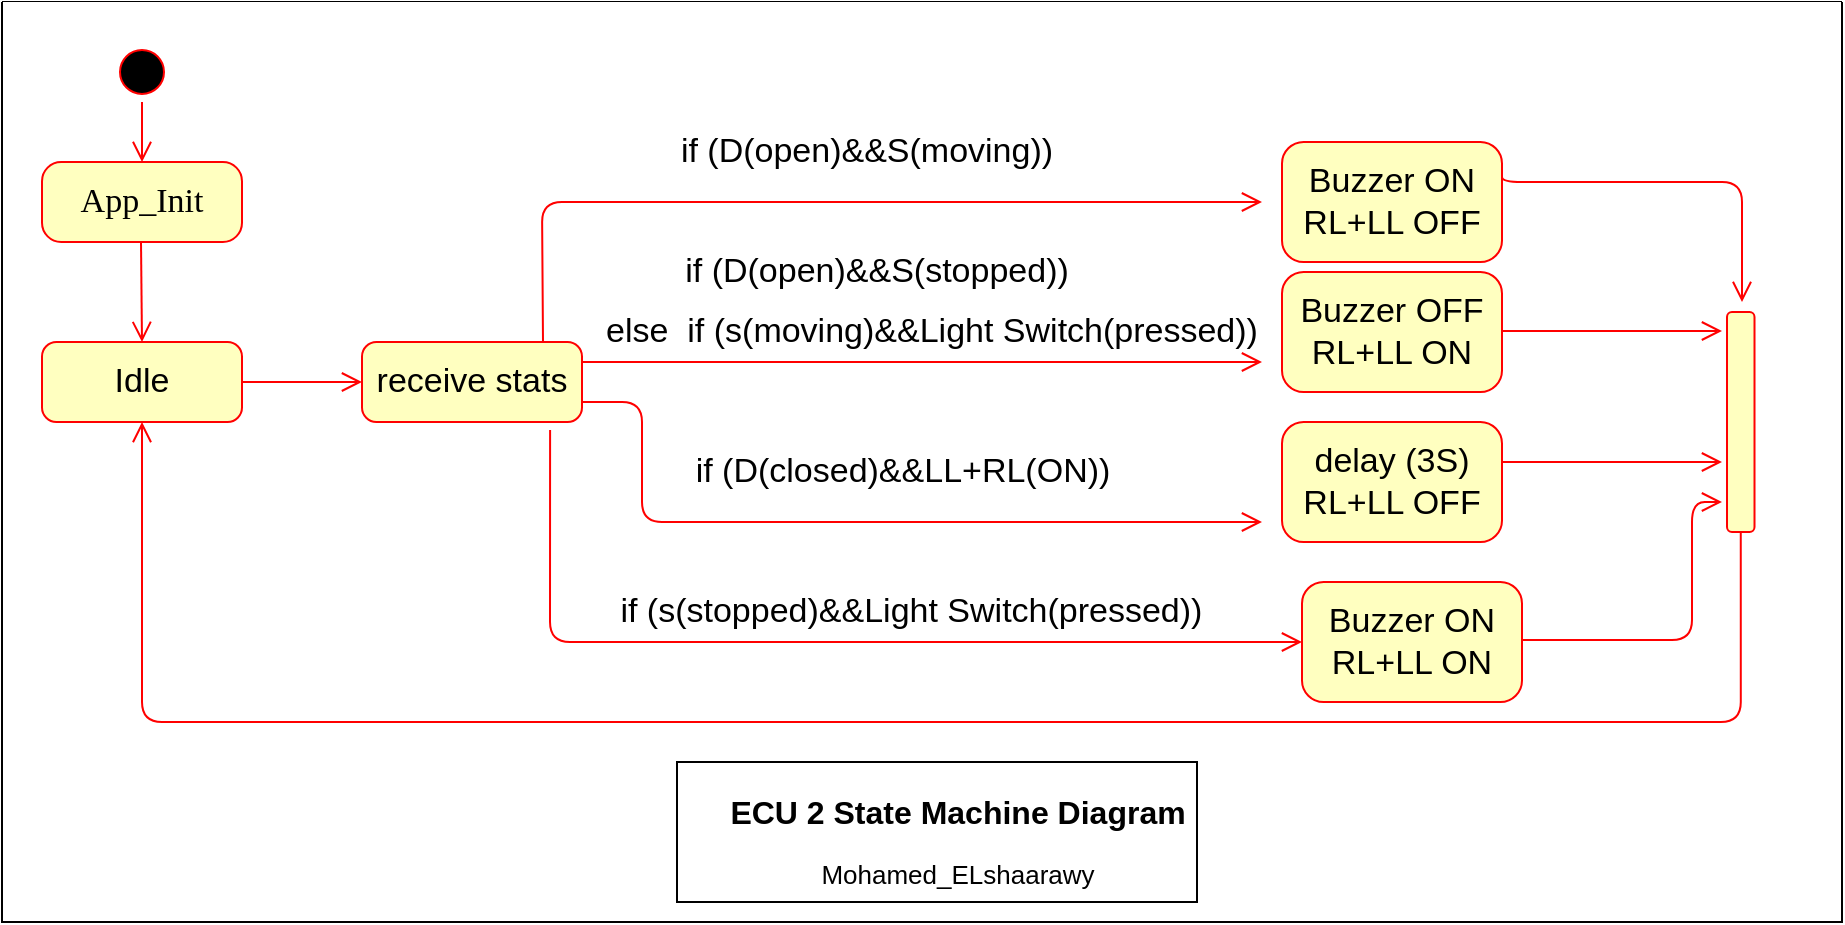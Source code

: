 <mxfile version="20.8.16" type="device"><diagram name="Page-1" id="58cdce13-f638-feb5-8d6f-7d28b1aa9fa0"><mxGraphModel dx="1098" dy="1678" grid="1" gridSize="10" guides="1" tooltips="1" connect="1" arrows="1" fold="1" page="1" pageScale="1" pageWidth="1100" pageHeight="850" background="none" math="0" shadow="0"><root><mxCell id="0"/><mxCell id="1" parent="0"/><mxCell id="mRULHAlaXm56EPgn7W3w-25" value="" style="swimlane;startSize=0;fontSize=17;swimlaneFillColor=default;" vertex="1" parent="1"><mxGeometry x="80" y="-40" width="920" height="460" as="geometry"><mxRectangle x="80" y="-40" width="50" height="40" as="alternateBounds"/></mxGeometry></mxCell><mxCell id="mRULHAlaXm56EPgn7W3w-20" value="" style="rounded=0;whiteSpace=wrap;html=1;fontSize=15;fontColor=#000000;" vertex="1" parent="mRULHAlaXm56EPgn7W3w-25"><mxGeometry x="337.5" y="380" width="260" height="70" as="geometry"/></mxCell><mxCell id="mRULHAlaXm56EPgn7W3w-21" value="&lt;font style=&quot;font-size: 16px;&quot;&gt;&lt;b&gt;ECU 2 State Machine Diagram&lt;/b&gt;&lt;/font&gt;" style="text;html=1;strokeColor=none;fillColor=none;align=center;verticalAlign=middle;whiteSpace=wrap;rounded=0;fontSize=15;fontColor=#000000;" vertex="1" parent="mRULHAlaXm56EPgn7W3w-25"><mxGeometry x="357.5" y="390" width="240" height="30" as="geometry"/></mxCell><mxCell id="mRULHAlaXm56EPgn7W3w-22" value="&lt;font style=&quot;font-size: 13px;&quot;&gt;Mohamed_ELshaarawy&lt;/font&gt;" style="text;html=1;strokeColor=none;fillColor=none;align=center;verticalAlign=middle;whiteSpace=wrap;rounded=0;fontSize=16;fontColor=#000000;" vertex="1" parent="mRULHAlaXm56EPgn7W3w-25"><mxGeometry x="402.5" y="420" width="150" height="30" as="geometry"/></mxCell><mxCell id="mRULHAlaXm56EPgn7W3w-71" value="" style="ellipse;html=1;shape=startState;fillColor=#000000;strokeColor=#ff0000;rounded=1;shadow=0;comic=0;labelBackgroundColor=none;fontFamily=Verdana;fontSize=12;fontColor=#000000;align=center;direction=south;" vertex="1" parent="mRULHAlaXm56EPgn7W3w-25"><mxGeometry x="55" y="20" width="30" height="30" as="geometry"/></mxCell><mxCell id="mRULHAlaXm56EPgn7W3w-72" value="&lt;span style=&quot;font-size: 17px;&quot;&gt;App_Init&lt;/span&gt;" style="rounded=1;whiteSpace=wrap;html=1;arcSize=24;fillColor=#ffffc0;strokeColor=#ff0000;shadow=0;comic=0;labelBackgroundColor=none;fontFamily=Verdana;fontSize=12;fontColor=#000000;align=center;" vertex="1" parent="mRULHAlaXm56EPgn7W3w-25"><mxGeometry x="20" y="80" width="100" height="40" as="geometry"/></mxCell><mxCell id="mRULHAlaXm56EPgn7W3w-73" style="edgeStyle=orthogonalEdgeStyle;html=1;labelBackgroundColor=none;endArrow=open;endSize=8;strokeColor=#ff0000;fontFamily=Verdana;fontSize=12;align=left;" edge="1" parent="mRULHAlaXm56EPgn7W3w-25" source="mRULHAlaXm56EPgn7W3w-71" target="mRULHAlaXm56EPgn7W3w-72"><mxGeometry relative="1" as="geometry"/></mxCell><mxCell id="mRULHAlaXm56EPgn7W3w-74" style="edgeStyle=elbowEdgeStyle;html=1;labelBackgroundColor=none;endArrow=open;endSize=8;strokeColor=#ff0000;fontFamily=Verdana;fontSize=12;align=left;exitX=0.25;exitY=1;" edge="1" parent="mRULHAlaXm56EPgn7W3w-25"><mxGeometry relative="1" as="geometry"><mxPoint x="69.5" y="120" as="sourcePoint"/><mxPoint x="70" y="170" as="targetPoint"/></mxGeometry></mxCell><mxCell id="mRULHAlaXm56EPgn7W3w-75" value="Idle" style="rounded=1;whiteSpace=wrap;html=1;arcSize=18;fontColor=#000000;fillColor=#ffffc0;strokeColor=#ff0000;fontSize=17;" vertex="1" parent="mRULHAlaXm56EPgn7W3w-25"><mxGeometry x="20" y="170" width="100" height="40" as="geometry"/></mxCell><mxCell id="mRULHAlaXm56EPgn7W3w-76" style="edgeStyle=orthogonalEdgeStyle;html=1;labelBackgroundColor=none;endArrow=open;endSize=8;strokeColor=#ff0000;fontFamily=Verdana;fontSize=12;align=left;" edge="1" parent="mRULHAlaXm56EPgn7W3w-25"><mxGeometry relative="1" as="geometry"><mxPoint x="120" y="190" as="sourcePoint"/><mxPoint x="180" y="190" as="targetPoint"/><Array as="points"><mxPoint x="155" y="190"/></Array></mxGeometry></mxCell><mxCell id="mRULHAlaXm56EPgn7W3w-77" value="receive stats" style="rounded=1;whiteSpace=wrap;html=1;arcSize=18;fontColor=#000000;fillColor=#ffffc0;strokeColor=#ff0000;fontSize=17;" vertex="1" parent="mRULHAlaXm56EPgn7W3w-25"><mxGeometry x="180" y="170" width="110" height="40" as="geometry"/></mxCell><mxCell id="mRULHAlaXm56EPgn7W3w-78" style="edgeStyle=elbowEdgeStyle;html=1;labelBackgroundColor=none;endArrow=open;endSize=8;strokeColor=#ff0000;fontFamily=Verdana;fontSize=12;align=left;" edge="1" parent="mRULHAlaXm56EPgn7W3w-25"><mxGeometry relative="1" as="geometry"><mxPoint x="270.5" y="170" as="sourcePoint"/><mxPoint x="630" y="100" as="targetPoint"/><Array as="points"><mxPoint x="270" y="35"/><mxPoint x="270" y="5"/><mxPoint x="269" y="95"/></Array></mxGeometry></mxCell><mxCell id="mRULHAlaXm56EPgn7W3w-79" value="if (D(open)&amp;amp;&amp;amp;S(moving))" style="text;html=1;strokeColor=none;fillColor=none;align=center;verticalAlign=middle;whiteSpace=wrap;rounded=0;fontSize=17;" vertex="1" parent="mRULHAlaXm56EPgn7W3w-25"><mxGeometry x="320" y="60" width="225" height="30" as="geometry"/></mxCell><mxCell id="mRULHAlaXm56EPgn7W3w-80" value="Buzzer ON&lt;br&gt;RL+LL OFF" style="rounded=1;whiteSpace=wrap;html=1;arcSize=18;fontColor=#000000;fillColor=#ffffc0;strokeColor=#ff0000;fontSize=17;" vertex="1" parent="mRULHAlaXm56EPgn7W3w-25"><mxGeometry x="640" y="70" width="110" height="60" as="geometry"/></mxCell><mxCell id="mRULHAlaXm56EPgn7W3w-81" style="edgeStyle=elbowEdgeStyle;html=1;labelBackgroundColor=none;endArrow=open;endSize=8;strokeColor=#ff0000;fontFamily=Verdana;fontSize=12;align=left;exitX=1;exitY=0.25;exitDx=0;exitDy=0;" edge="1" parent="mRULHAlaXm56EPgn7W3w-25" source="mRULHAlaXm56EPgn7W3w-77"><mxGeometry relative="1" as="geometry"><mxPoint x="410" y="80" as="sourcePoint"/><mxPoint x="630" y="180" as="targetPoint"/><Array as="points"><mxPoint x="470" y="180"/><mxPoint x="410" y="180"/><mxPoint x="310" y="180"/><mxPoint x="410.03" y="180"/><mxPoint x="410.03" y="160"/></Array></mxGeometry></mxCell><mxCell id="mRULHAlaXm56EPgn7W3w-82" value="Buzzer OFF&lt;br&gt;RL+LL ON" style="rounded=1;whiteSpace=wrap;html=1;arcSize=18;fontColor=#000000;fillColor=#ffffc0;strokeColor=#ff0000;fontSize=17;" vertex="1" parent="mRULHAlaXm56EPgn7W3w-25"><mxGeometry x="640" y="135" width="110" height="60" as="geometry"/></mxCell><mxCell id="mRULHAlaXm56EPgn7W3w-83" value="if (D(open)&amp;amp;&amp;amp;S(stopped))" style="text;html=1;strokeColor=none;fillColor=none;align=center;verticalAlign=middle;whiteSpace=wrap;rounded=0;fontSize=17;" vertex="1" parent="mRULHAlaXm56EPgn7W3w-25"><mxGeometry x="325" y="120" width="225" height="30" as="geometry"/></mxCell><mxCell id="mRULHAlaXm56EPgn7W3w-84" style="edgeStyle=elbowEdgeStyle;html=1;labelBackgroundColor=none;endArrow=open;endSize=8;strokeColor=#ff0000;fontFamily=Verdana;fontSize=12;align=left;exitX=1;exitY=0.75;exitDx=0;exitDy=0;" edge="1" parent="mRULHAlaXm56EPgn7W3w-25" source="mRULHAlaXm56EPgn7W3w-77"><mxGeometry relative="1" as="geometry"><mxPoint x="300" y="200" as="sourcePoint"/><mxPoint x="630" y="260" as="targetPoint"/><Array as="points"><mxPoint x="320" y="230"/><mxPoint x="370" y="280"/><mxPoint x="610" y="270"/><mxPoint x="315" y="270"/><mxPoint x="415.03" y="270"/><mxPoint x="415.03" y="250"/></Array></mxGeometry></mxCell><mxCell id="mRULHAlaXm56EPgn7W3w-85" value="if (D(closed)&amp;amp;&amp;amp;LL+RL(ON))" style="text;html=1;strokeColor=none;fillColor=none;align=center;verticalAlign=middle;whiteSpace=wrap;rounded=0;fontSize=17;" vertex="1" parent="mRULHAlaXm56EPgn7W3w-25"><mxGeometry x="337.5" y="220" width="225" height="30" as="geometry"/></mxCell><mxCell id="mRULHAlaXm56EPgn7W3w-86" value="delay (3S)&lt;br&gt;RL+LL OFF" style="rounded=1;whiteSpace=wrap;html=1;arcSize=18;fontColor=#000000;fillColor=#ffffc0;strokeColor=#ff0000;fontSize=17;" vertex="1" parent="mRULHAlaXm56EPgn7W3w-25"><mxGeometry x="640" y="210" width="110" height="60" as="geometry"/></mxCell><mxCell id="mRULHAlaXm56EPgn7W3w-87" style="edgeStyle=elbowEdgeStyle;html=1;labelBackgroundColor=none;endArrow=open;endSize=8;strokeColor=#ff0000;fontFamily=Verdana;fontSize=12;align=left;exitX=0.855;exitY=1.1;exitDx=0;exitDy=0;exitPerimeter=0;entryX=0;entryY=0.5;entryDx=0;entryDy=0;" edge="1" parent="mRULHAlaXm56EPgn7W3w-25" source="mRULHAlaXm56EPgn7W3w-77" target="mRULHAlaXm56EPgn7W3w-89"><mxGeometry relative="1" as="geometry"><mxPoint x="251.25" y="240" as="sourcePoint"/><mxPoint x="600" y="355" as="targetPoint"/><Array as="points"><mxPoint x="274" y="330"/><mxPoint x="418.78" y="340"/></Array></mxGeometry></mxCell><mxCell id="mRULHAlaXm56EPgn7W3w-88" value="else&amp;nbsp; if (s(moving)&amp;amp;&amp;amp;Light Switch(pressed))" style="text;html=1;strokeColor=none;fillColor=none;align=center;verticalAlign=middle;whiteSpace=wrap;rounded=0;fontSize=17;" vertex="1" parent="mRULHAlaXm56EPgn7W3w-25"><mxGeometry x="300" y="150" width="330" height="30" as="geometry"/></mxCell><mxCell id="mRULHAlaXm56EPgn7W3w-89" value="Buzzer ON&lt;br&gt;RL+LL ON" style="rounded=1;whiteSpace=wrap;html=1;arcSize=18;fontColor=#000000;fillColor=#ffffc0;strokeColor=#ff0000;fontSize=17;" vertex="1" parent="mRULHAlaXm56EPgn7W3w-25"><mxGeometry x="650" y="290" width="110" height="60" as="geometry"/></mxCell><mxCell id="mRULHAlaXm56EPgn7W3w-90" value="&amp;nbsp; if (s(stopped)&amp;amp;&amp;amp;Light Switch(pressed))" style="text;html=1;strokeColor=none;fillColor=none;align=center;verticalAlign=middle;whiteSpace=wrap;rounded=0;fontSize=17;" vertex="1" parent="mRULHAlaXm56EPgn7W3w-25"><mxGeometry x="290" y="290" width="320" height="30" as="geometry"/></mxCell><mxCell id="mRULHAlaXm56EPgn7W3w-91" value="" style="rounded=1;whiteSpace=wrap;html=1;arcSize=18;fontColor=#000000;fillColor=#ffffc0;strokeColor=#ff0000;fontSize=17;rotation=-90;" vertex="1" parent="mRULHAlaXm56EPgn7W3w-25"><mxGeometry x="814.38" y="203.13" width="110" height="13.75" as="geometry"/></mxCell><mxCell id="mRULHAlaXm56EPgn7W3w-92" style="html=1;labelBackgroundColor=none;endArrow=open;endSize=8;strokeColor=#ff0000;fontFamily=Verdana;fontSize=12;align=left;edgeStyle=orthogonalEdgeStyle;exitX=0;exitY=0.5;exitDx=0;exitDy=0;entryX=0.5;entryY=1;entryDx=0;entryDy=0;" edge="1" parent="mRULHAlaXm56EPgn7W3w-25" source="mRULHAlaXm56EPgn7W3w-91" target="mRULHAlaXm56EPgn7W3w-75"><mxGeometry relative="1" as="geometry"><mxPoint x="870" y="380" as="sourcePoint"/><mxPoint x="140" y="390" as="targetPoint"/><Array as="points"><mxPoint x="870" y="360"/><mxPoint x="70" y="360"/></Array></mxGeometry></mxCell><mxCell id="mRULHAlaXm56EPgn7W3w-93" style="edgeStyle=orthogonalEdgeStyle;html=1;labelBackgroundColor=none;endArrow=open;endSize=8;strokeColor=#ff0000;fontFamily=Verdana;fontSize=12;align=left;exitX=1;exitY=0.25;exitDx=0;exitDy=0;" edge="1" parent="mRULHAlaXm56EPgn7W3w-25" source="mRULHAlaXm56EPgn7W3w-80"><mxGeometry relative="1" as="geometry"><mxPoint x="760" y="90" as="sourcePoint"/><mxPoint x="870" y="150" as="targetPoint"/><Array as="points"><mxPoint x="750" y="90"/><mxPoint x="870" y="90"/></Array></mxGeometry></mxCell><mxCell id="mRULHAlaXm56EPgn7W3w-94" style="edgeStyle=orthogonalEdgeStyle;html=1;labelBackgroundColor=none;endArrow=open;endSize=8;strokeColor=#ff0000;fontFamily=Verdana;fontSize=12;align=left;" edge="1" parent="mRULHAlaXm56EPgn7W3w-25"><mxGeometry relative="1" as="geometry"><mxPoint x="750" y="164.5" as="sourcePoint"/><mxPoint x="860" y="164.5" as="targetPoint"/><Array as="points"><mxPoint x="835" y="164.5"/></Array></mxGeometry></mxCell><mxCell id="mRULHAlaXm56EPgn7W3w-95" style="edgeStyle=orthogonalEdgeStyle;html=1;labelBackgroundColor=none;endArrow=open;endSize=8;strokeColor=#ff0000;fontFamily=Verdana;fontSize=12;align=left;" edge="1" parent="mRULHAlaXm56EPgn7W3w-25"><mxGeometry relative="1" as="geometry"><mxPoint x="750" y="230" as="sourcePoint"/><mxPoint x="860" y="230" as="targetPoint"/><Array as="points"><mxPoint x="835" y="230"/></Array></mxGeometry></mxCell><mxCell id="mRULHAlaXm56EPgn7W3w-96" style="edgeStyle=orthogonalEdgeStyle;html=1;labelBackgroundColor=none;endArrow=open;endSize=8;strokeColor=#ff0000;fontFamily=Verdana;fontSize=12;align=left;" edge="1" parent="mRULHAlaXm56EPgn7W3w-25"><mxGeometry relative="1" as="geometry"><mxPoint x="760" y="319" as="sourcePoint"/><mxPoint x="860" y="250" as="targetPoint"/><Array as="points"><mxPoint x="845" y="319"/></Array></mxGeometry></mxCell></root></mxGraphModel></diagram></mxfile>
